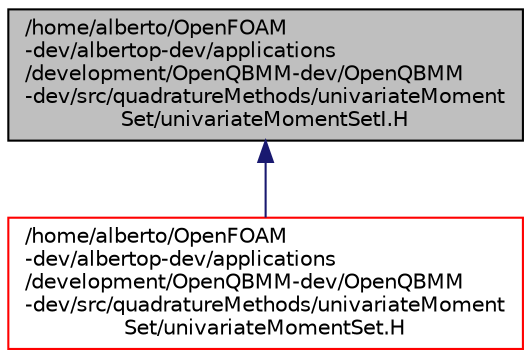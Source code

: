 digraph "/home/alberto/OpenFOAM-dev/albertop-dev/applications/development/OpenQBMM-dev/OpenQBMM-dev/src/quadratureMethods/univariateMomentSet/univariateMomentSetI.H"
{
  bgcolor="transparent";
  edge [fontname="Helvetica",fontsize="10",labelfontname="Helvetica",labelfontsize="10"];
  node [fontname="Helvetica",fontsize="10",shape=record];
  Node1 [label="/home/alberto/OpenFOAM\l-dev/albertop-dev/applications\l/development/OpenQBMM-dev/OpenQBMM\l-dev/src/quadratureMethods/univariateMoment\lSet/univariateMomentSetI.H",height=0.2,width=0.4,color="black", fillcolor="grey75", style="filled" fontcolor="black"];
  Node1 -> Node2 [dir="back",color="midnightblue",fontsize="10",style="solid",fontname="Helvetica"];
  Node2 [label="/home/alberto/OpenFOAM\l-dev/albertop-dev/applications\l/development/OpenQBMM-dev/OpenQBMM\l-dev/src/quadratureMethods/univariateMoment\lSet/univariateMomentSet.H",height=0.2,width=0.4,color="red",URL="$d5/deb/a00132.html"];
}

